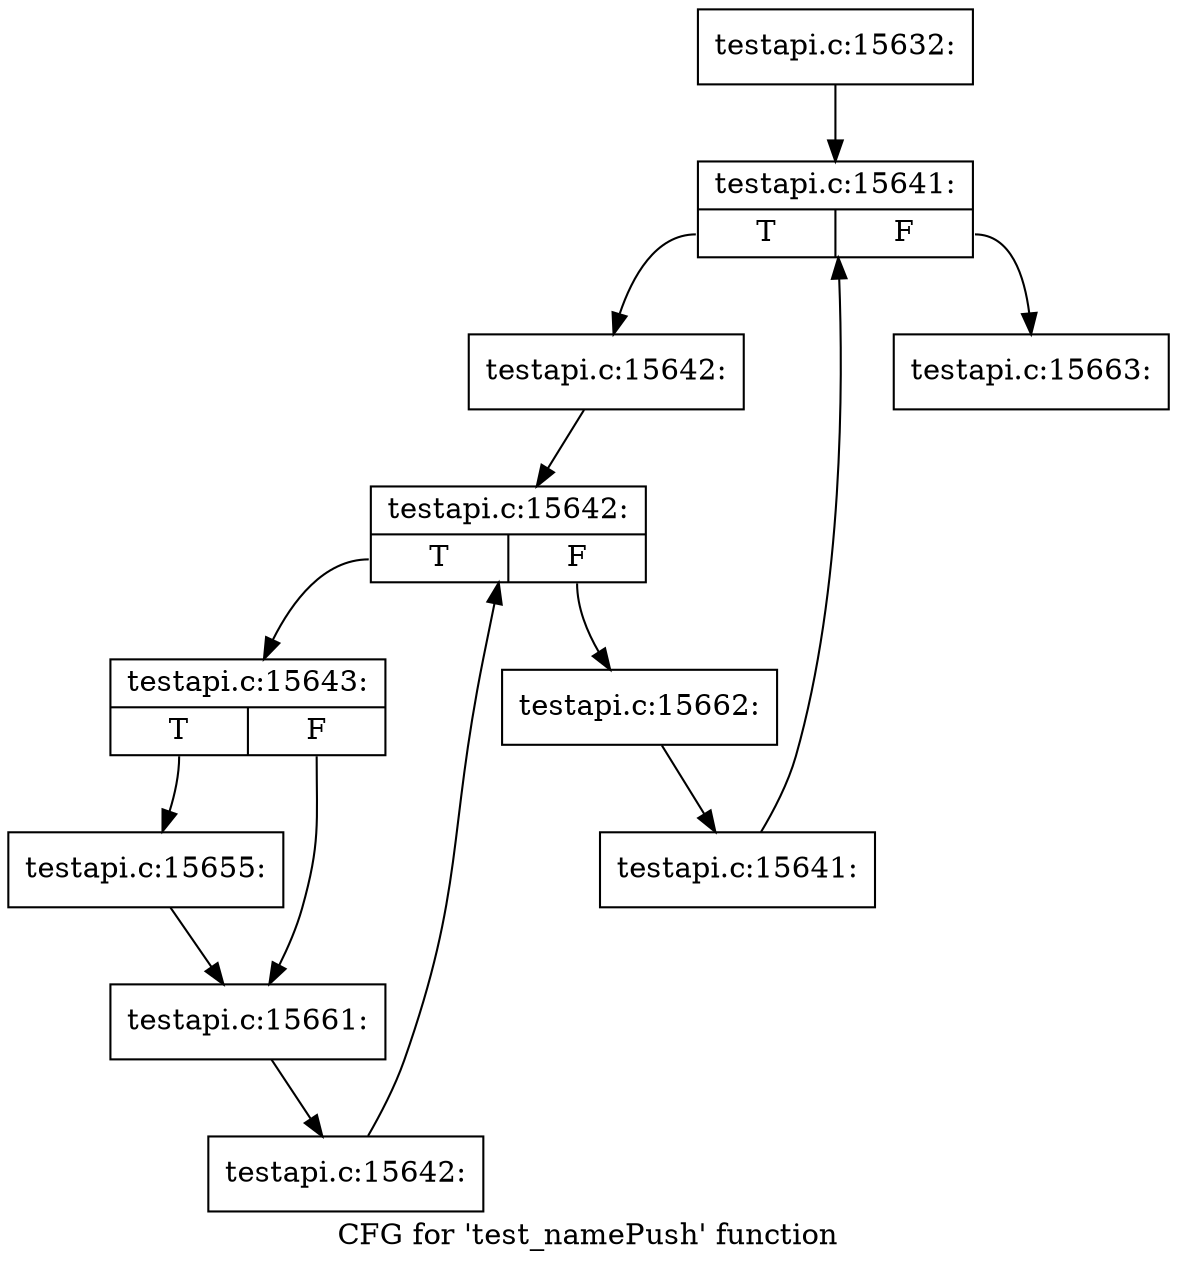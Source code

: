 digraph "CFG for 'test_namePush' function" {
	label="CFG for 'test_namePush' function";

	Node0x48f6b40 [shape=record,label="{testapi.c:15632:}"];
	Node0x48f6b40 -> Node0x49049b0;
	Node0x49049b0 [shape=record,label="{testapi.c:15641:|{<s0>T|<s1>F}}"];
	Node0x49049b0:s0 -> Node0x4904c90;
	Node0x49049b0:s1 -> Node0x4904810;
	Node0x4904c90 [shape=record,label="{testapi.c:15642:}"];
	Node0x4904c90 -> Node0x4905080;
	Node0x4905080 [shape=record,label="{testapi.c:15642:|{<s0>T|<s1>F}}"];
	Node0x4905080:s0 -> Node0x4905300;
	Node0x4905080:s1 -> Node0x4904f60;
	Node0x4905300 [shape=record,label="{testapi.c:15643:|{<s0>T|<s1>F}}"];
	Node0x4905300:s0 -> Node0x4906450;
	Node0x4905300:s1 -> Node0x4906e90;
	Node0x4906450 [shape=record,label="{testapi.c:15655:}"];
	Node0x4906450 -> Node0x4906e90;
	Node0x4906e90 [shape=record,label="{testapi.c:15661:}"];
	Node0x4906e90 -> Node0x4905270;
	Node0x4905270 [shape=record,label="{testapi.c:15642:}"];
	Node0x4905270 -> Node0x4905080;
	Node0x4904f60 [shape=record,label="{testapi.c:15662:}"];
	Node0x4904f60 -> Node0x4904c00;
	Node0x4904c00 [shape=record,label="{testapi.c:15641:}"];
	Node0x4904c00 -> Node0x49049b0;
	Node0x4904810 [shape=record,label="{testapi.c:15663:}"];
}
